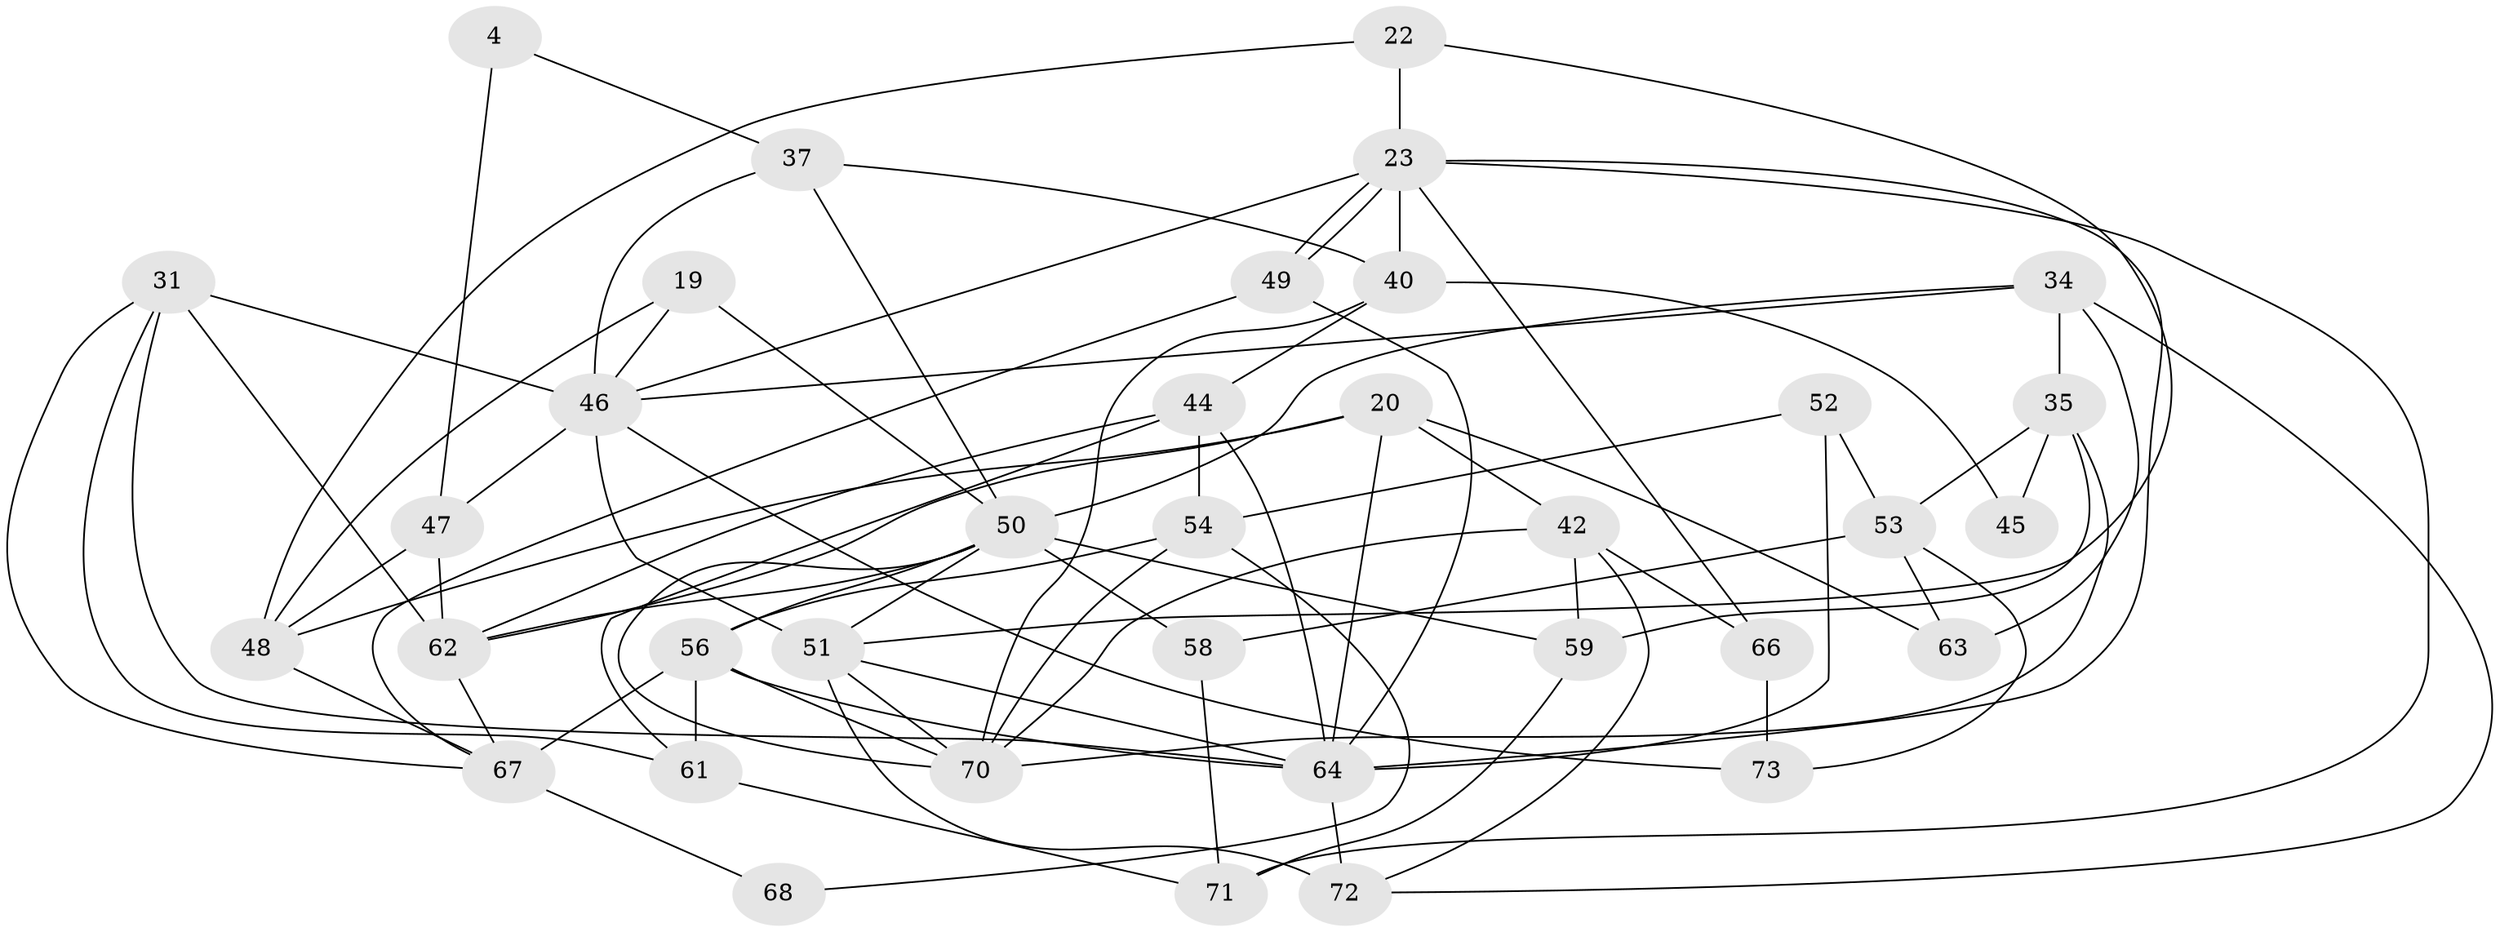 // original degree distribution, {3: 0.2876712328767123, 4: 0.3561643835616438, 2: 0.0958904109589041, 5: 0.136986301369863, 7: 0.0410958904109589, 6: 0.0547945205479452, 8: 0.0273972602739726}
// Generated by graph-tools (version 1.1) at 2025/50/03/09/25 04:50:43]
// undirected, 36 vertices, 85 edges
graph export_dot {
graph [start="1"]
  node [color=gray90,style=filled];
  4;
  19 [super="+8"];
  20;
  22;
  23 [super="+21"];
  31 [super="+2"];
  34 [super="+24"];
  35 [super="+15"];
  37;
  40 [super="+14"];
  42 [super="+27+41"];
  44 [super="+32"];
  45;
  46 [super="+26"];
  47;
  48;
  49;
  50 [super="+9+16"];
  51 [super="+36"];
  52 [super="+18"];
  53 [super="+12"];
  54;
  56 [super="+6+7"];
  58;
  59 [super="+38"];
  61 [super="+60"];
  62 [super="+55"];
  63 [super="+43"];
  64 [super="+1+57"];
  66 [super="+25"];
  67 [super="+33+65"];
  68;
  70 [super="+29+69"];
  71;
  72;
  73 [super="+13"];
  4 -- 47;
  4 -- 37;
  19 -- 48 [weight=2];
  19 -- 50 [weight=2];
  19 -- 46;
  20 -- 48;
  20 -- 62;
  20 -- 63;
  20 -- 42;
  20 -- 64;
  22 -- 48;
  22 -- 23;
  22 -- 51;
  23 -- 49 [weight=2];
  23 -- 49;
  23 -- 46;
  23 -- 66 [weight=2];
  23 -- 71;
  23 -- 40;
  23 -- 64;
  31 -- 61;
  31 -- 62;
  31 -- 46 [weight=2];
  31 -- 67;
  31 -- 64;
  34 -- 72;
  34 -- 35;
  34 -- 50;
  34 -- 46;
  34 -- 63;
  35 -- 59;
  35 -- 45;
  35 -- 53;
  35 -- 70;
  37 -- 46;
  37 -- 50;
  37 -- 40;
  40 -- 44 [weight=2];
  40 -- 45;
  40 -- 70;
  42 -- 59 [weight=2];
  42 -- 70 [weight=2];
  42 -- 72;
  42 -- 66;
  44 -- 62;
  44 -- 64;
  44 -- 54;
  44 -- 61;
  46 -- 51 [weight=2];
  46 -- 47;
  46 -- 73 [weight=2];
  47 -- 48;
  47 -- 62;
  48 -- 67;
  49 -- 67;
  49 -- 64;
  50 -- 56;
  50 -- 59 [weight=2];
  50 -- 62 [weight=3];
  50 -- 51;
  50 -- 58;
  50 -- 70;
  51 -- 64;
  51 -- 72;
  51 -- 70;
  52 -- 54 [weight=2];
  52 -- 64 [weight=2];
  52 -- 53;
  53 -- 58;
  53 -- 73 [weight=2];
  53 -- 63 [weight=2];
  54 -- 56 [weight=3];
  54 -- 68;
  54 -- 70;
  56 -- 61 [weight=2];
  56 -- 64;
  56 -- 70;
  56 -- 67 [weight=3];
  58 -- 71;
  59 -- 71;
  61 -- 71;
  62 -- 67;
  64 -- 72;
  66 -- 73;
  67 -- 68;
}
